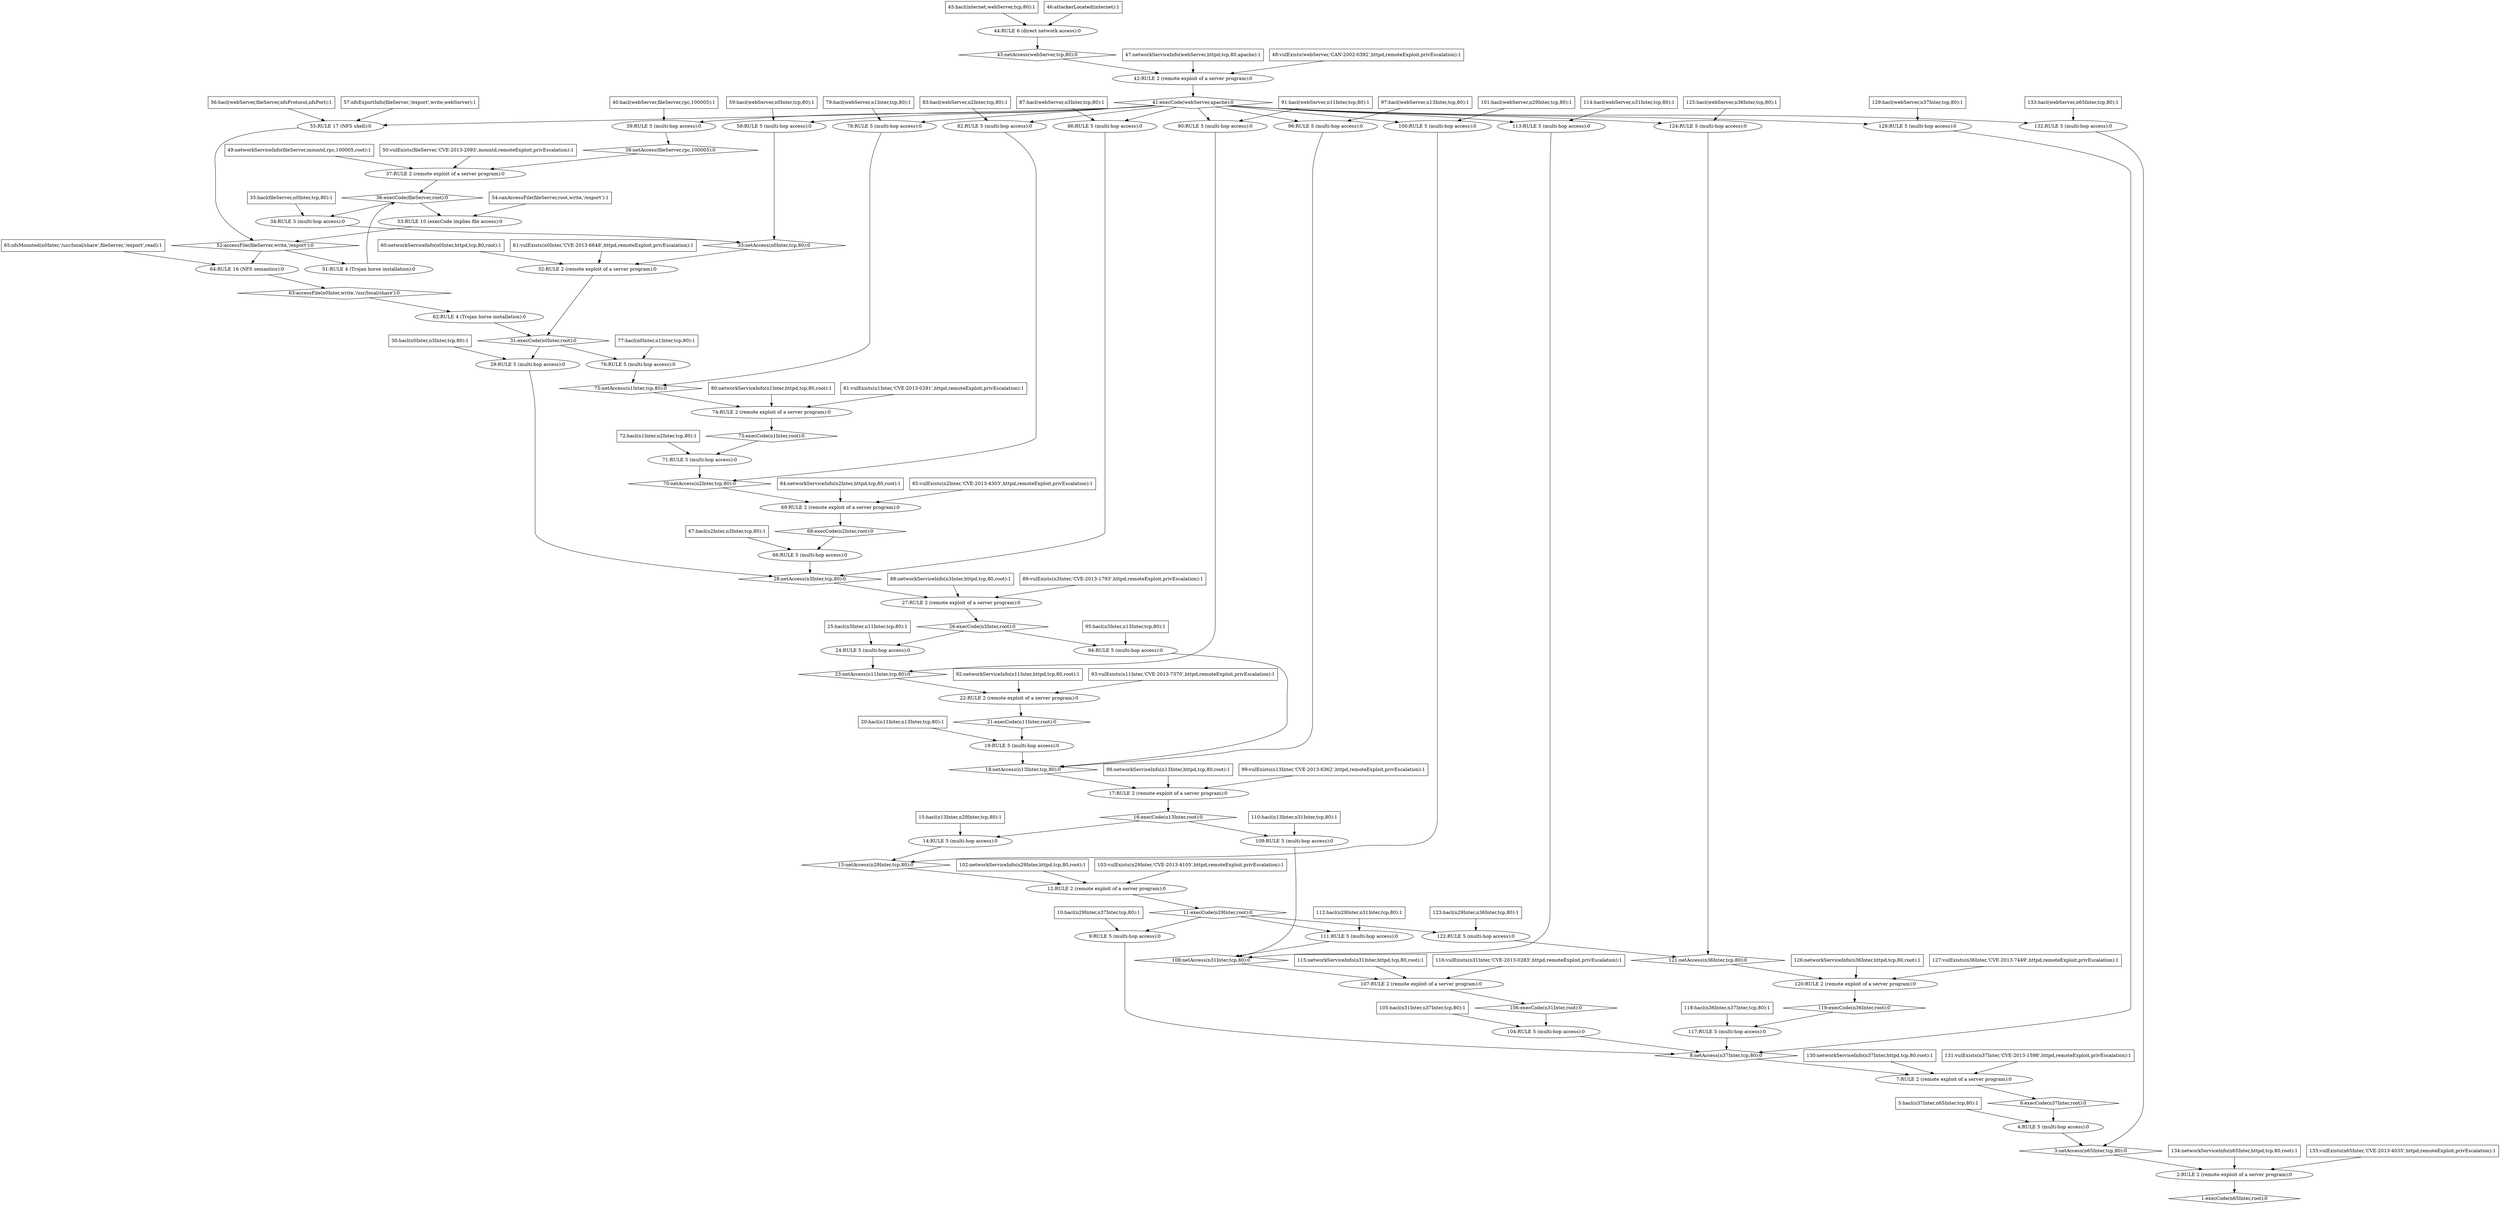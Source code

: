 digraph G {
	1 [label="1:execCode(n65Inter,root):0",shape=diamond];
	2 [label="2:RULE 2 (remote exploit of a server program):0",shape=ellipse];
	3 [label="3:netAccess(n65Inter,tcp,80):0",shape=diamond];
	4 [label="4:RULE 5 (multi-hop access):0",shape=ellipse];
	5 [label="5:hacl(n37Inter,n65Inter,tcp,80):1",shape=box];
	6 [label="6:execCode(n37Inter,root):0",shape=diamond];
	7 [label="7:RULE 2 (remote exploit of a server program):0",shape=ellipse];
	8 [label="8:netAccess(n37Inter,tcp,80):0",shape=diamond];
	9 [label="9:RULE 5 (multi-hop access):0",shape=ellipse];
	10 [label="10:hacl(n29Inter,n37Inter,tcp,80):1",shape=box];
	11 [label="11:execCode(n29Inter,root):0",shape=diamond];
	12 [label="12:RULE 2 (remote exploit of a server program):0",shape=ellipse];
	13 [label="13:netAccess(n29Inter,tcp,80):0",shape=diamond];
	14 [label="14:RULE 5 (multi-hop access):0",shape=ellipse];
	15 [label="15:hacl(n13Inter,n29Inter,tcp,80):1",shape=box];
	16 [label="16:execCode(n13Inter,root):0",shape=diamond];
	17 [label="17:RULE 2 (remote exploit of a server program):0",shape=ellipse];
	18 [label="18:netAccess(n13Inter,tcp,80):0",shape=diamond];
	19 [label="19:RULE 5 (multi-hop access):0",shape=ellipse];
	20 [label="20:hacl(n11Inter,n13Inter,tcp,80):1",shape=box];
	21 [label="21:execCode(n11Inter,root):0",shape=diamond];
	22 [label="22:RULE 2 (remote exploit of a server program):0",shape=ellipse];
	23 [label="23:netAccess(n11Inter,tcp,80):0",shape=diamond];
	24 [label="24:RULE 5 (multi-hop access):0",shape=ellipse];
	25 [label="25:hacl(n3Inter,n11Inter,tcp,80):1",shape=box];
	26 [label="26:execCode(n3Inter,root):0",shape=diamond];
	27 [label="27:RULE 2 (remote exploit of a server program):0",shape=ellipse];
	28 [label="28:netAccess(n3Inter,tcp,80):0",shape=diamond];
	29 [label="29:RULE 5 (multi-hop access):0",shape=ellipse];
	30 [label="30:hacl(n0Inter,n3Inter,tcp,80):1",shape=box];
	31 [label="31:execCode(n0Inter,root):0",shape=diamond];
	32 [label="32:RULE 2 (remote exploit of a server program):0",shape=ellipse];
	33 [label="33:netAccess(n0Inter,tcp,80):0",shape=diamond];
	34 [label="34:RULE 5 (multi-hop access):0",shape=ellipse];
	35 [label="35:hacl(fileServer,n0Inter,tcp,80):1",shape=box];
	36 [label="36:execCode(fileServer,root):0",shape=diamond];
	37 [label="37:RULE 2 (remote exploit of a server program):0",shape=ellipse];
	38 [label="38:netAccess(fileServer,rpc,100005):0",shape=diamond];
	39 [label="39:RULE 5 (multi-hop access):0",shape=ellipse];
	40 [label="40:hacl(webServer,fileServer,rpc,100005):1",shape=box];
	41 [label="41:execCode(webServer,apache):0",shape=diamond];
	42 [label="42:RULE 2 (remote exploit of a server program):0",shape=ellipse];
	43 [label="43:netAccess(webServer,tcp,80):0",shape=diamond];
	44 [label="44:RULE 6 (direct network access):0",shape=ellipse];
	45 [label="45:hacl(internet,webServer,tcp,80):1",shape=box];
	46 [label="46:attackerLocated(internet):1",shape=box];
	47 [label="47:networkServiceInfo(webServer,httpd,tcp,80,apache):1",shape=box];
	48 [label="48:vulExists(webServer,'CAN-2002-0392',httpd,remoteExploit,privEscalation):1",shape=box];
	49 [label="49:networkServiceInfo(fileServer,mountd,rpc,100005,root):1",shape=box];
	50 [label="50:vulExists(fileServer,'CVE-2013-2093',mountd,remoteExploit,privEscalation):1",shape=box];
	51 [label="51:RULE 4 (Trojan horse installation):0",shape=ellipse];
	52 [label="52:accessFile(fileServer,write,'/export'):0",shape=diamond];
	53 [label="53:RULE 10 (execCode implies file access):0",shape=ellipse];
	54 [label="54:canAccessFile(fileServer,root,write,'/export'):1",shape=box];
	55 [label="55:RULE 17 (NFS shell):0",shape=ellipse];
	56 [label="56:hacl(webServer,fileServer,nfsProtocol,nfsPort):1",shape=box];
	57 [label="57:nfsExportInfo(fileServer,'/export',write,webServer):1",shape=box];
	58 [label="58:RULE 5 (multi-hop access):0",shape=ellipse];
	59 [label="59:hacl(webServer,n0Inter,tcp,80):1",shape=box];
	60 [label="60:networkServiceInfo(n0Inter,httpd,tcp,80,root):1",shape=box];
	61 [label="61:vulExists(n0Inter,'CVE-2013-6648',httpd,remoteExploit,privEscalation):1",shape=box];
	62 [label="62:RULE 4 (Trojan horse installation):0",shape=ellipse];
	63 [label="63:accessFile(n0Inter,write,'/usr/local/share'):0",shape=diamond];
	64 [label="64:RULE 16 (NFS semantics):0",shape=ellipse];
	65 [label="65:nfsMounted(n0Inter,'/usr/local/share',fileServer,'/export',read):1",shape=box];
	66 [label="66:RULE 5 (multi-hop access):0",shape=ellipse];
	67 [label="67:hacl(n2Inter,n3Inter,tcp,80):1",shape=box];
	68 [label="68:execCode(n2Inter,root):0",shape=diamond];
	69 [label="69:RULE 2 (remote exploit of a server program):0",shape=ellipse];
	70 [label="70:netAccess(n2Inter,tcp,80):0",shape=diamond];
	71 [label="71:RULE 5 (multi-hop access):0",shape=ellipse];
	72 [label="72:hacl(n1Inter,n2Inter,tcp,80):1",shape=box];
	73 [label="73:execCode(n1Inter,root):0",shape=diamond];
	74 [label="74:RULE 2 (remote exploit of a server program):0",shape=ellipse];
	75 [label="75:netAccess(n1Inter,tcp,80):0",shape=diamond];
	76 [label="76:RULE 5 (multi-hop access):0",shape=ellipse];
	77 [label="77:hacl(n0Inter,n1Inter,tcp,80):1",shape=box];
	78 [label="78:RULE 5 (multi-hop access):0",shape=ellipse];
	79 [label="79:hacl(webServer,n1Inter,tcp,80):1",shape=box];
	80 [label="80:networkServiceInfo(n1Inter,httpd,tcp,80,root):1",shape=box];
	81 [label="81:vulExists(n1Inter,'CVE-2013-0291',httpd,remoteExploit,privEscalation):1",shape=box];
	82 [label="82:RULE 5 (multi-hop access):0",shape=ellipse];
	83 [label="83:hacl(webServer,n2Inter,tcp,80):1",shape=box];
	84 [label="84:networkServiceInfo(n2Inter,httpd,tcp,80,root):1",shape=box];
	85 [label="85:vulExists(n2Inter,'CVE-2013-4303',httpd,remoteExploit,privEscalation):1",shape=box];
	86 [label="86:RULE 5 (multi-hop access):0",shape=ellipse];
	87 [label="87:hacl(webServer,n3Inter,tcp,80):1",shape=box];
	88 [label="88:networkServiceInfo(n3Inter,httpd,tcp,80,root):1",shape=box];
	89 [label="89:vulExists(n3Inter,'CVE-2013-1793',httpd,remoteExploit,privEscalation):1",shape=box];
	90 [label="90:RULE 5 (multi-hop access):0",shape=ellipse];
	91 [label="91:hacl(webServer,n11Inter,tcp,80):1",shape=box];
	92 [label="92:networkServiceInfo(n11Inter,httpd,tcp,80,root):1",shape=box];
	93 [label="93:vulExists(n11Inter,'CVE-2013-7370',httpd,remoteExploit,privEscalation):1",shape=box];
	94 [label="94:RULE 5 (multi-hop access):0",shape=ellipse];
	95 [label="95:hacl(n3Inter,n13Inter,tcp,80):1",shape=box];
	96 [label="96:RULE 5 (multi-hop access):0",shape=ellipse];
	97 [label="97:hacl(webServer,n13Inter,tcp,80):1",shape=box];
	98 [label="98:networkServiceInfo(n13Inter,httpd,tcp,80,root):1",shape=box];
	99 [label="99:vulExists(n13Inter,'CVE-2013-6362',httpd,remoteExploit,privEscalation):1",shape=box];
	100 [label="100:RULE 5 (multi-hop access):0",shape=ellipse];
	101 [label="101:hacl(webServer,n29Inter,tcp,80):1",shape=box];
	102 [label="102:networkServiceInfo(n29Inter,httpd,tcp,80,root):1",shape=box];
	103 [label="103:vulExists(n29Inter,'CVE-2013-4105',httpd,remoteExploit,privEscalation):1",shape=box];
	104 [label="104:RULE 5 (multi-hop access):0",shape=ellipse];
	105 [label="105:hacl(n31Inter,n37Inter,tcp,80):1",shape=box];
	106 [label="106:execCode(n31Inter,root):0",shape=diamond];
	107 [label="107:RULE 2 (remote exploit of a server program):0",shape=ellipse];
	108 [label="108:netAccess(n31Inter,tcp,80):0",shape=diamond];
	109 [label="109:RULE 5 (multi-hop access):0",shape=ellipse];
	110 [label="110:hacl(n13Inter,n31Inter,tcp,80):1",shape=box];
	111 [label="111:RULE 5 (multi-hop access):0",shape=ellipse];
	112 [label="112:hacl(n29Inter,n31Inter,tcp,80):1",shape=box];
	113 [label="113:RULE 5 (multi-hop access):0",shape=ellipse];
	114 [label="114:hacl(webServer,n31Inter,tcp,80):1",shape=box];
	115 [label="115:networkServiceInfo(n31Inter,httpd,tcp,80,root):1",shape=box];
	116 [label="116:vulExists(n31Inter,'CVE-2013-0283',httpd,remoteExploit,privEscalation):1",shape=box];
	117 [label="117:RULE 5 (multi-hop access):0",shape=ellipse];
	118 [label="118:hacl(n36Inter,n37Inter,tcp,80):1",shape=box];
	119 [label="119:execCode(n36Inter,root):0",shape=diamond];
	120 [label="120:RULE 2 (remote exploit of a server program):0",shape=ellipse];
	121 [label="121:netAccess(n36Inter,tcp,80):0",shape=diamond];
	122 [label="122:RULE 5 (multi-hop access):0",shape=ellipse];
	123 [label="123:hacl(n29Inter,n36Inter,tcp,80):1",shape=box];
	124 [label="124:RULE 5 (multi-hop access):0",shape=ellipse];
	125 [label="125:hacl(webServer,n36Inter,tcp,80):1",shape=box];
	126 [label="126:networkServiceInfo(n36Inter,httpd,tcp,80,root):1",shape=box];
	127 [label="127:vulExists(n36Inter,'CVE-2013-7449',httpd,remoteExploit,privEscalation):1",shape=box];
	128 [label="128:RULE 5 (multi-hop access):0",shape=ellipse];
	129 [label="129:hacl(webServer,n37Inter,tcp,80):1",shape=box];
	130 [label="130:networkServiceInfo(n37Inter,httpd,tcp,80,root):1",shape=box];
	131 [label="131:vulExists(n37Inter,'CVE-2013-1598',httpd,remoteExploit,privEscalation):1",shape=box];
	132 [label="132:RULE 5 (multi-hop access):0",shape=ellipse];
	133 [label="133:hacl(webServer,n65Inter,tcp,80):1",shape=box];
	134 [label="134:networkServiceInfo(n65Inter,httpd,tcp,80,root):1",shape=box];
	135 [label="135:vulExists(n65Inter,'CVE-2013-4035',httpd,remoteExploit,privEscalation):1",shape=box];
	5 -> 	4;
	10 -> 	9;
	15 -> 	14;
	20 -> 	19;
	25 -> 	24;
	30 -> 	29;
	35 -> 	34;
	40 -> 	39;
	45 -> 	44;
	46 -> 	44;
	44 -> 	43;
	43 -> 	42;
	47 -> 	42;
	48 -> 	42;
	42 -> 	41;
	41 -> 	39;
	39 -> 	38;
	38 -> 	37;
	49 -> 	37;
	50 -> 	37;
	37 -> 	36;
	54 -> 	53;
	36 -> 	53;
	53 -> 	52;
	56 -> 	55;
	57 -> 	55;
	41 -> 	55;
	55 -> 	52;
	52 -> 	51;
	51 -> 	36;
	36 -> 	34;
	34 -> 	33;
	59 -> 	58;
	41 -> 	58;
	58 -> 	33;
	33 -> 	32;
	60 -> 	32;
	61 -> 	32;
	32 -> 	31;
	52 -> 	64;
	65 -> 	64;
	64 -> 	63;
	63 -> 	62;
	62 -> 	31;
	31 -> 	29;
	29 -> 	28;
	67 -> 	66;
	72 -> 	71;
	77 -> 	76;
	31 -> 	76;
	76 -> 	75;
	79 -> 	78;
	41 -> 	78;
	78 -> 	75;
	75 -> 	74;
	80 -> 	74;
	81 -> 	74;
	74 -> 	73;
	73 -> 	71;
	71 -> 	70;
	83 -> 	82;
	41 -> 	82;
	82 -> 	70;
	70 -> 	69;
	84 -> 	69;
	85 -> 	69;
	69 -> 	68;
	68 -> 	66;
	66 -> 	28;
	87 -> 	86;
	41 -> 	86;
	86 -> 	28;
	28 -> 	27;
	88 -> 	27;
	89 -> 	27;
	27 -> 	26;
	26 -> 	24;
	24 -> 	23;
	91 -> 	90;
	41 -> 	90;
	90 -> 	23;
	23 -> 	22;
	92 -> 	22;
	93 -> 	22;
	22 -> 	21;
	21 -> 	19;
	19 -> 	18;
	95 -> 	94;
	26 -> 	94;
	94 -> 	18;
	97 -> 	96;
	41 -> 	96;
	96 -> 	18;
	18 -> 	17;
	98 -> 	17;
	99 -> 	17;
	17 -> 	16;
	16 -> 	14;
	14 -> 	13;
	101 -> 	100;
	41 -> 	100;
	100 -> 	13;
	13 -> 	12;
	102 -> 	12;
	103 -> 	12;
	12 -> 	11;
	11 -> 	9;
	9 -> 	8;
	105 -> 	104;
	110 -> 	109;
	16 -> 	109;
	109 -> 	108;
	112 -> 	111;
	11 -> 	111;
	111 -> 	108;
	114 -> 	113;
	41 -> 	113;
	113 -> 	108;
	108 -> 	107;
	115 -> 	107;
	116 -> 	107;
	107 -> 	106;
	106 -> 	104;
	104 -> 	8;
	118 -> 	117;
	123 -> 	122;
	11 -> 	122;
	122 -> 	121;
	125 -> 	124;
	41 -> 	124;
	124 -> 	121;
	121 -> 	120;
	126 -> 	120;
	127 -> 	120;
	120 -> 	119;
	119 -> 	117;
	117 -> 	8;
	129 -> 	128;
	41 -> 	128;
	128 -> 	8;
	8 -> 	7;
	130 -> 	7;
	131 -> 	7;
	7 -> 	6;
	6 -> 	4;
	4 -> 	3;
	133 -> 	132;
	41 -> 	132;
	132 -> 	3;
	3 -> 	2;
	134 -> 	2;
	135 -> 	2;
	2 -> 	1;
}
